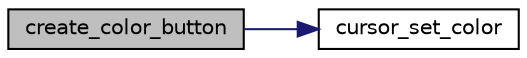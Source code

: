 digraph "create_color_button"
{
 // LATEX_PDF_SIZE
  edge [fontname="Helvetica",fontsize="10",labelfontname="Helvetica",labelfontsize="10"];
  node [fontname="Helvetica",fontsize="10",shape=record];
  rankdir="LR";
  Node1 [label="create_color_button",height=0.2,width=0.4,color="black", fillcolor="grey75", style="filled", fontcolor="black",tooltip=" "];
  Node1 -> Node2 [color="midnightblue",fontsize="10",style="solid"];
  Node2 [label="cursor_set_color",height=0.2,width=0.4,color="black", fillcolor="white", style="filled",URL="$group__cursor.html#ga3df0743bf101e3c12fc4f83edaba3d2e",tooltip="Sets the cursor color."];
}
